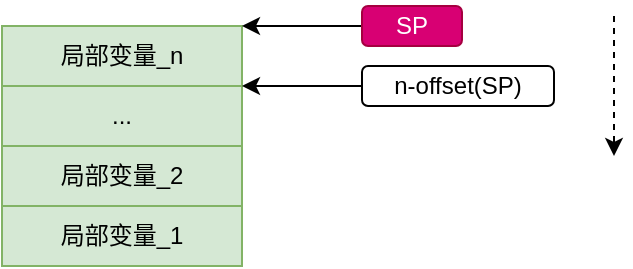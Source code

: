 <mxfile version="14.5.1" type="device" pages="3"><diagram name="SP" id="tO0Iz4uykpSMxxsLZaST"><mxGraphModel dx="1086" dy="806" grid="1" gridSize="10" guides="1" tooltips="1" connect="1" arrows="1" fold="1" page="1" pageScale="1" pageWidth="827" pageHeight="1169" math="0" shadow="0"><root><mxCell id="mDD91TYYlGGgnoCTDAEs-0"/><mxCell id="mDD91TYYlGGgnoCTDAEs-1" parent="mDD91TYYlGGgnoCTDAEs-0"/><mxCell id="mDD91TYYlGGgnoCTDAEs-6" value="局部变量_n" style="rounded=0;whiteSpace=wrap;html=1;fillColor=#d5e8d4;strokeColor=#82b366;" parent="mDD91TYYlGGgnoCTDAEs-1" vertex="1"><mxGeometry x="364" y="280" width="120" height="30" as="geometry"/></mxCell><mxCell id="mDD91TYYlGGgnoCTDAEs-7" value="..." style="rounded=0;whiteSpace=wrap;html=1;fillColor=#d5e8d4;strokeColor=#82b366;" parent="mDD91TYYlGGgnoCTDAEs-1" vertex="1"><mxGeometry x="364" y="310" width="120" height="30" as="geometry"/></mxCell><mxCell id="mDD91TYYlGGgnoCTDAEs-8" value="&lt;span&gt;局部变量_2&lt;/span&gt;" style="rounded=0;whiteSpace=wrap;html=1;fillColor=#d5e8d4;strokeColor=#82b366;" parent="mDD91TYYlGGgnoCTDAEs-1" vertex="1"><mxGeometry x="364" y="340" width="120" height="30" as="geometry"/></mxCell><mxCell id="mDD91TYYlGGgnoCTDAEs-9" value="局部变量_1" style="rounded=0;whiteSpace=wrap;html=1;fillColor=#d5e8d4;strokeColor=#82b366;" parent="mDD91TYYlGGgnoCTDAEs-1" vertex="1"><mxGeometry x="364" y="370" width="120" height="30" as="geometry"/></mxCell><mxCell id="mDD91TYYlGGgnoCTDAEs-20" value="" style="edgeStyle=orthogonalEdgeStyle;rounded=0;orthogonalLoop=1;jettySize=auto;html=1;entryX=1;entryY=0;entryDx=0;entryDy=0;" parent="mDD91TYYlGGgnoCTDAEs-1" source="mDD91TYYlGGgnoCTDAEs-21" edge="1"><mxGeometry relative="1" as="geometry"><mxPoint x="484" y="280" as="targetPoint"/><Array as="points"><mxPoint x="514" y="280"/><mxPoint x="514" y="280"/></Array></mxGeometry></mxCell><mxCell id="mDD91TYYlGGgnoCTDAEs-21" value="SP" style="rounded=1;whiteSpace=wrap;html=1;fillColor=#d80073;strokeColor=#A50040;fontColor=#ffffff;" parent="mDD91TYYlGGgnoCTDAEs-1" vertex="1"><mxGeometry x="544" y="270" width="50" height="20" as="geometry"/></mxCell><mxCell id="mDD91TYYlGGgnoCTDAEs-23" value="" style="endArrow=classic;html=1;dashed=1;" parent="mDD91TYYlGGgnoCTDAEs-1" edge="1"><mxGeometry relative="1" as="geometry"><mxPoint x="670" y="275" as="sourcePoint"/><mxPoint x="670" y="345" as="targetPoint"/></mxGeometry></mxCell><mxCell id="E-xeBBPROM5U3D2hnWUw-0" value="" style="edgeStyle=orthogonalEdgeStyle;rounded=0;orthogonalLoop=1;jettySize=auto;html=1;entryX=1;entryY=0;entryDx=0;entryDy=0;" edge="1" parent="mDD91TYYlGGgnoCTDAEs-1" source="E-xeBBPROM5U3D2hnWUw-1"><mxGeometry relative="1" as="geometry"><mxPoint x="484" y="310" as="targetPoint"/><Array as="points"><mxPoint x="514" y="310"/><mxPoint x="514" y="310"/></Array></mxGeometry></mxCell><mxCell id="E-xeBBPROM5U3D2hnWUw-1" value="n-offset(SP)" style="rounded=1;whiteSpace=wrap;html=1;" vertex="1" parent="mDD91TYYlGGgnoCTDAEs-1"><mxGeometry x="544" y="300" width="96" height="20" as="geometry"/></mxCell></root></mxGraphModel></diagram><diagram id="pQ-m-sKx0GjjEebD2a8B" name="栈帧"><mxGraphModel dx="757" dy="538" grid="1" gridSize="10" guides="1" tooltips="1" connect="1" arrows="1" fold="1" page="1" pageScale="1" pageWidth="827" pageHeight="1169" math="0" shadow="0"><root><mxCell id="84mZ3zBHkMH8DqOt0ZAJ-0"/><mxCell id="84mZ3zBHkMH8DqOt0ZAJ-1" parent="84mZ3zBHkMH8DqOt0ZAJ-0"/><mxCell id="MQVhuYwWtDELx1ukURAl-0" value="本函数的局部变量（正序）" style="rounded=0;whiteSpace=wrap;html=1;fillColor=#dae8fc;strokeColor=#6c8ebf;" parent="84mZ3zBHkMH8DqOt0ZAJ-1" vertex="1"><mxGeometry x="280" y="200" width="230" height="30" as="geometry"/></mxCell><mxCell id="MQVhuYwWtDELx1ukURAl-1" value="要调用的函数的返回值（倒序）" style="rounded=0;whiteSpace=wrap;html=1;fillColor=#dae8fc;strokeColor=#6c8ebf;" parent="84mZ3zBHkMH8DqOt0ZAJ-1" vertex="1"><mxGeometry x="280" y="230" width="230" height="30" as="geometry"/></mxCell><mxCell id="MQVhuYwWtDELx1ukURAl-2" value="要调用的函数的参数（倒序）" style="rounded=0;whiteSpace=wrap;html=1;fillColor=#dae8fc;strokeColor=#6c8ebf;" parent="84mZ3zBHkMH8DqOt0ZAJ-1" vertex="1"><mxGeometry x="280" y="260" width="230" height="30" as="geometry"/></mxCell><mxCell id="M0xULmnFIuHukHuVJ4dP-0" value="caller BP" style="rounded=0;whiteSpace=wrap;html=1;fillColor=#dae8fc;strokeColor=#6c8ebf;" parent="84mZ3zBHkMH8DqOt0ZAJ-1" vertex="1"><mxGeometry x="280" y="170" width="230" height="30" as="geometry"/></mxCell><mxCell id="M0xULmnFIuHukHuVJ4dP-1" value="return address" style="rounded=0;whiteSpace=wrap;html=1;fillColor=#dae8fc;strokeColor=#6c8ebf;" parent="84mZ3zBHkMH8DqOt0ZAJ-1" vertex="1"><mxGeometry x="280" y="290" width="230" height="30" as="geometry"/></mxCell></root></mxGraphModel></diagram><diagram id="8k4OdnoO7Me52NQFMk15" name="示例栈帧"><mxGraphModel dx="757" dy="538" grid="1" gridSize="10" guides="1" tooltips="1" connect="1" arrows="1" fold="1" page="1" pageScale="1" pageWidth="827" pageHeight="1169" math="0" shadow="0"><root><mxCell id="0"/><mxCell id="1" parent="0"/><mxCell id="1ikGx08Zj6Bh811dOqhB-1" value="printsum.b=2" style="rounded=0;whiteSpace=wrap;html=1;fillColor=#dae8fc;strokeColor=#6c8ebf;" parent="1" vertex="1"><mxGeometry x="340" y="160" width="120" height="30" as="geometry"/></mxCell><mxCell id="1ikGx08Zj6Bh811dOqhB-2" value="printsum.a=1" style="rounded=0;whiteSpace=wrap;html=1;fillColor=#dae8fc;strokeColor=#6c8ebf;" parent="1" vertex="1"><mxGeometry x="340" y="190" width="120" height="30" as="geometry"/></mxCell><mxCell id="1ikGx08Zj6Bh811dOqhB-3" value="ret addr" style="rounded=0;whiteSpace=wrap;html=1;fillColor=#dae8fc;strokeColor=#6c8ebf;" parent="1" vertex="1"><mxGeometry x="340" y="220" width="120" height="30" as="geometry"/></mxCell><mxCell id="1ikGx08Zj6Bh811dOqhB-4" value="caller BP" style="rounded=0;whiteSpace=wrap;html=1;fillColor=#d5e8d4;strokeColor=#82b366;" parent="1" vertex="1"><mxGeometry x="364" y="250" width="120" height="30" as="geometry"/></mxCell><mxCell id="1ikGx08Zj6Bh811dOqhB-5" value="printsum.c" style="rounded=0;whiteSpace=wrap;html=1;fillColor=#d5e8d4;strokeColor=#82b366;" parent="1" vertex="1"><mxGeometry x="364" y="280" width="120" height="30" as="geometry"/></mxCell><mxCell id="1ikGx08Zj6Bh811dOqhB-6" value="sum.ret" style="rounded=0;whiteSpace=wrap;html=1;fillColor=#d5e8d4;strokeColor=#82b366;" parent="1" vertex="1"><mxGeometry x="364" y="310" width="120" height="30" as="geometry"/></mxCell><mxCell id="1ikGx08Zj6Bh811dOqhB-7" value="sum.b" style="rounded=0;whiteSpace=wrap;html=1;fillColor=#d5e8d4;strokeColor=#82b366;" parent="1" vertex="1"><mxGeometry x="364" y="340" width="120" height="30" as="geometry"/></mxCell><mxCell id="1ikGx08Zj6Bh811dOqhB-8" value="sum.a" style="rounded=0;whiteSpace=wrap;html=1;fillColor=#d5e8d4;strokeColor=#82b366;" parent="1" vertex="1"><mxGeometry x="364" y="370" width="120" height="30" as="geometry"/></mxCell><mxCell id="1ikGx08Zj6Bh811dOqhB-9" value="ret addr" style="rounded=0;whiteSpace=wrap;html=1;fillColor=#d5e8d4;strokeColor=#82b366;" parent="1" vertex="1"><mxGeometry x="364" y="400" width="120" height="30" as="geometry"/></mxCell><mxCell id="1ikGx08Zj6Bh811dOqhB-10" value="caller BP" style="rounded=0;whiteSpace=wrap;html=1;fillColor=#ffe6cc;strokeColor=#d79b00;" parent="1" vertex="1"><mxGeometry x="385" y="430" width="120" height="30" as="geometry"/></mxCell><mxCell id="1ikGx08Zj6Bh811dOqhB-16" value="" style="shape=crossbar;whiteSpace=wrap;html=1;rounded=1;rotation=90;" parent="1" vertex="1"><mxGeometry x="265" y="195" width="90" height="20" as="geometry"/></mxCell><mxCell id="1ikGx08Zj6Bh811dOqhB-18" value="main 函数的栈帧" style="text;html=1;strokeColor=none;fillColor=none;align=center;verticalAlign=middle;whiteSpace=wrap;rounded=0;" parent="1" vertex="1"><mxGeometry x="210" y="190" width="100" height="20" as="geometry"/></mxCell><mxCell id="1ikGx08Zj6Bh811dOqhB-19" value="" style="shape=crossbar;whiteSpace=wrap;html=1;rounded=1;rotation=90;" parent="1" vertex="1"><mxGeometry x="255.5" y="330.5" width="175" height="20" as="geometry"/></mxCell><mxCell id="1ikGx08Zj6Bh811dOqhB-20" value="printsum 函数的栈帧" style="text;html=1;strokeColor=none;fillColor=none;align=center;verticalAlign=middle;whiteSpace=wrap;rounded=0;" parent="1" vertex="1"><mxGeometry x="223" y="320" width="120" height="20" as="geometry"/></mxCell><mxCell id="1ikGx08Zj6Bh811dOqhB-24" value="" style="shape=crossbar;whiteSpace=wrap;html=1;rounded=1;rotation=90;" parent="1" vertex="1"><mxGeometry x="353.25" y="437.25" width="34.5" height="20" as="geometry"/></mxCell><mxCell id="1ikGx08Zj6Bh811dOqhB-25" value="sum 函数的栈帧" style="text;html=1;strokeColor=none;fillColor=none;align=center;verticalAlign=middle;whiteSpace=wrap;rounded=0;" parent="1" vertex="1"><mxGeometry x="270.5" y="440" width="100" height="20" as="geometry"/></mxCell><mxCell id="1ikGx08Zj6Bh811dOqhB-28" value="" style="edgeStyle=orthogonalEdgeStyle;rounded=0;orthogonalLoop=1;jettySize=auto;html=1;entryX=1;entryY=0;entryDx=0;entryDy=0;" parent="1" source="1ikGx08Zj6Bh811dOqhB-26" target="1ikGx08Zj6Bh811dOqhB-3" edge="1"><mxGeometry relative="1" as="geometry"><mxPoint x="520" y="210" as="targetPoint"/><Array as="points"><mxPoint x="490" y="220"/><mxPoint x="490" y="220"/></Array></mxGeometry></mxCell><mxCell id="1ikGx08Zj6Bh811dOqhB-26" value="FP" style="rounded=1;whiteSpace=wrap;html=1;fillColor=#1ba1e2;strokeColor=#006EAF;fontColor=#ffffff;" parent="1" vertex="1"><mxGeometry x="520" y="210" width="50" height="20" as="geometry"/></mxCell><mxCell id="1ikGx08Zj6Bh811dOqhB-29" value="" style="edgeStyle=orthogonalEdgeStyle;rounded=0;orthogonalLoop=1;jettySize=auto;html=1;entryX=1;entryY=0;entryDx=0;entryDy=0;" parent="1" source="1ikGx08Zj6Bh811dOqhB-30" edge="1"><mxGeometry relative="1" as="geometry"><mxPoint x="484" y="280" as="targetPoint"/><Array as="points"><mxPoint x="514" y="280"/><mxPoint x="514" y="280"/></Array></mxGeometry></mxCell><mxCell id="1ikGx08Zj6Bh811dOqhB-30" value="SP" style="rounded=1;whiteSpace=wrap;html=1;fillColor=#d80073;strokeColor=#A50040;fontColor=#ffffff;" parent="1" vertex="1"><mxGeometry x="544" y="270" width="50" height="20" as="geometry"/></mxCell><mxCell id="1ikGx08Zj6Bh811dOqhB-35" value="" style="endArrow=classic;html=1;dashed=1;" parent="1" edge="1"><mxGeometry relative="1" as="geometry"><mxPoint x="580" y="230" as="sourcePoint"/><mxPoint x="580" y="190" as="targetPoint"/></mxGeometry></mxCell><mxCell id="1ikGx08Zj6Bh811dOqhB-38" value="" style="endArrow=classic;html=1;dashed=1;" parent="1" edge="1"><mxGeometry relative="1" as="geometry"><mxPoint x="610" y="270" as="sourcePoint"/><mxPoint x="610" y="310" as="targetPoint"/></mxGeometry></mxCell></root></mxGraphModel></diagram></mxfile>